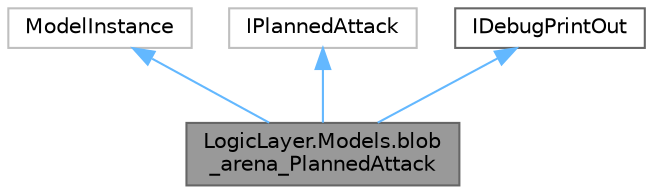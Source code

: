 digraph "LogicLayer.Models.blob_arena_PlannedAttack"
{
 // LATEX_PDF_SIZE
  bgcolor="transparent";
  edge [fontname=Helvetica,fontsize=10,labelfontname=Helvetica,labelfontsize=10];
  node [fontname=Helvetica,fontsize=10,shape=box,height=0.2,width=0.4];
  Node1 [id="Node000001",label="LogicLayer.Models.blob\l_arena_PlannedAttack",height=0.2,width=0.4,color="gray40", fillcolor="grey60", style="filled", fontcolor="black",tooltip="Dojo model created after the reveal call, this holds the non hashed components used before the run ro..."];
  Node2 -> Node1 [id="edge1_Node000001_Node000002",dir="back",color="steelblue1",style="solid",tooltip=" "];
  Node2 [id="Node000002",label="ModelInstance",height=0.2,width=0.4,color="grey75", fillcolor="white", style="filled",tooltip=" "];
  Node3 -> Node1 [id="edge2_Node000001_Node000003",dir="back",color="steelblue1",style="solid",tooltip=" "];
  Node3 [id="Node000003",label="IPlannedAttack",height=0.2,width=0.4,color="grey75", fillcolor="white", style="filled",URL="$interface_logic_layer_1_1_models_1_1_i_planned_attack.html",tooltip=" "];
  Node4 -> Node1 [id="edge3_Node000001_Node000004",dir="back",color="steelblue1",style="solid",tooltip=" "];
  Node4 [id="Node000004",label="IDebugPrintOut",height=0.2,width=0.4,color="gray40", fillcolor="white", style="filled",URL="$interface_i_debug_print_out.html",tooltip="interface for mass debugging of a class"];
}
